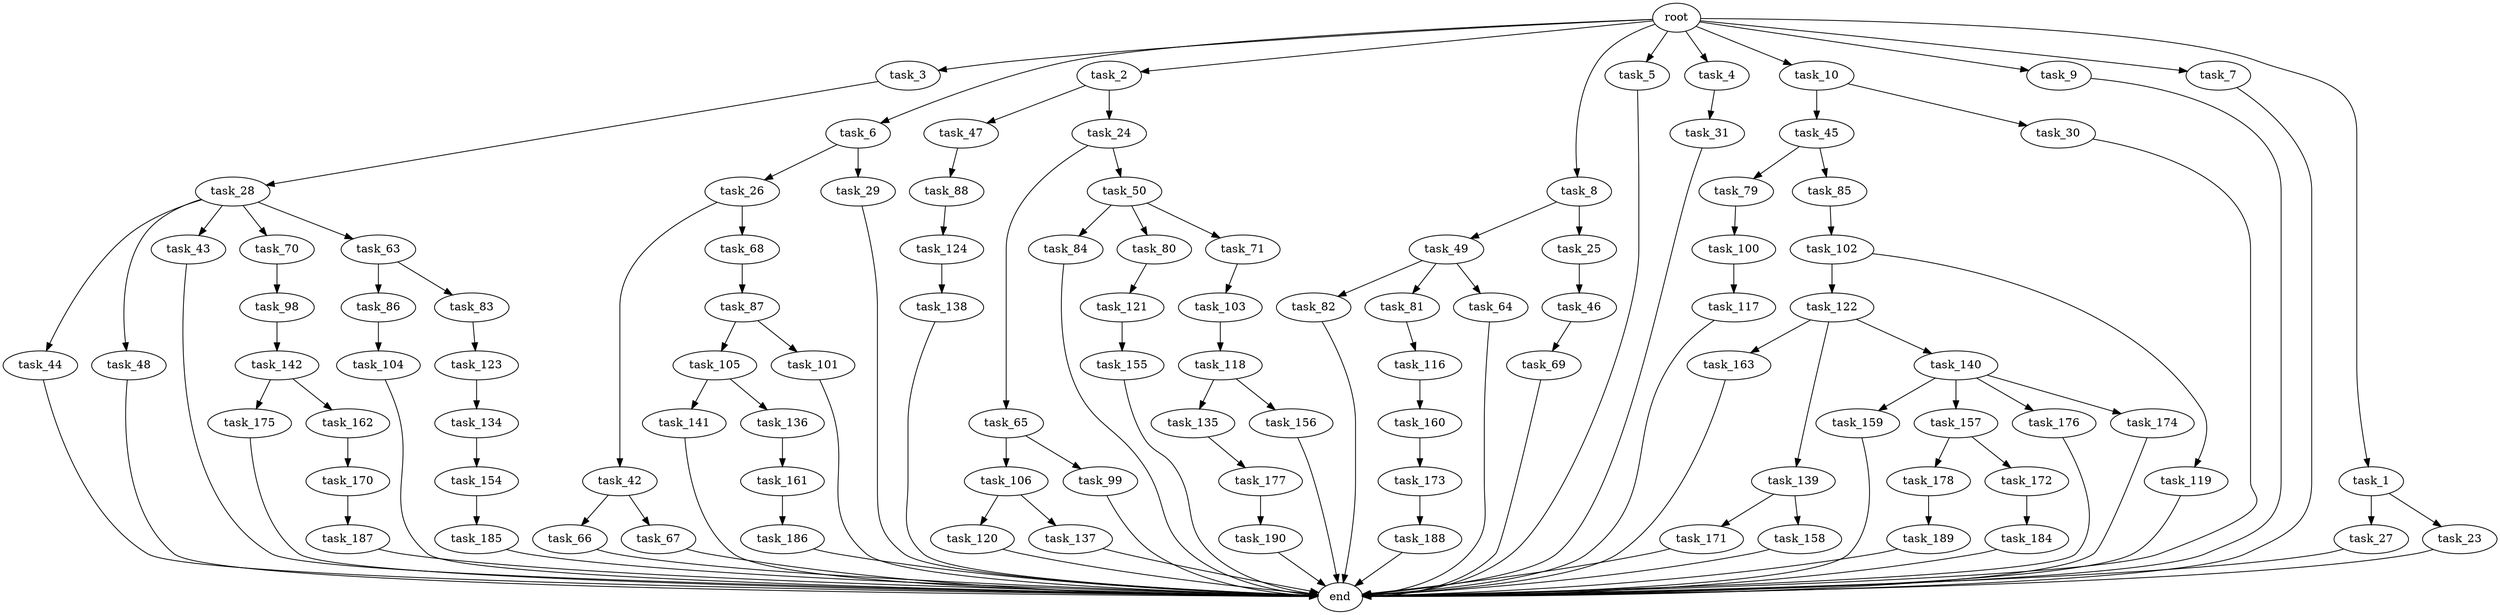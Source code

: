 digraph G {
  task_173 [size="30923764531.200001"];
  task_65 [size="85899345920.000000"];
  task_45 [size="13743895347.200001"];
  task_100 [size="3435973836.800000"];
  task_47 [size="85899345920.000000"];
  task_3 [size="102.400000"];
  task_6 [size="102.400000"];
  task_171 [size="30923764531.200001"];
  task_141 [size="13743895347.200001"];
  task_2 [size="102.400000"];
  task_8 [size="102.400000"];
  task_44 [size="85899345920.000000"];
  task_163 [size="85899345920.000000"];
  task_69 [size="30923764531.200001"];
  task_84 [size="13743895347.200001"];
  task_49 [size="30923764531.200001"];
  task_184 [size="69578470195.199997"];
  task_187 [size="54975581388.800003"];
  task_86 [size="3435973836.800000"];
  task_117 [size="30923764531.200001"];
  task_177 [size="42090679500.800003"];
  task_118 [size="69578470195.199997"];
  task_189 [size="85899345920.000000"];
  task_138 [size="42090679500.800003"];
  task_106 [size="69578470195.199997"];
  task_160 [size="69578470195.199997"];
  task_105 [size="21474836480.000000"];
  task_135 [size="13743895347.200001"];
  task_5 [size="102.400000"];
  task_48 [size="85899345920.000000"];
  task_4 [size="102.400000"];
  task_139 [size="85899345920.000000"];
  task_79 [size="21474836480.000000"];
  task_99 [size="69578470195.199997"];
  task_120 [size="3435973836.800000"];
  task_43 [size="85899345920.000000"];
  task_82 [size="3435973836.800000"];
  task_50 [size="85899345920.000000"];
  task_10 [size="102.400000"];
  task_161 [size="7730941132.800000"];
  task_83 [size="3435973836.800000"];
  task_103 [size="7730941132.800000"];
  task_98 [size="85899345920.000000"];
  task_134 [size="7730941132.800000"];
  task_9 [size="102.400000"];
  task_46 [size="7730941132.800000"];
  task_175 [size="7730941132.800000"];
  task_121 [size="42090679500.800003"];
  task_186 [size="69578470195.199997"];
  task_27 [size="21474836480.000000"];
  end [size="0.000000"];
  task_80 [size="13743895347.200001"];
  task_66 [size="42090679500.800003"];
  task_142 [size="54975581388.800003"];
  root [size="0.000000"];
  task_136 [size="13743895347.200001"];
  task_25 [size="30923764531.200001"];
  task_30 [size="13743895347.200001"];
  task_188 [size="13743895347.200001"];
  task_81 [size="3435973836.800000"];
  task_88 [size="85899345920.000000"];
  task_26 [size="21474836480.000000"];
  task_42 [size="13743895347.200001"];
  task_154 [size="54975581388.800003"];
  task_140 [size="85899345920.000000"];
  task_87 [size="69578470195.199997"];
  task_70 [size="85899345920.000000"];
  task_29 [size="21474836480.000000"];
  task_31 [size="13743895347.200001"];
  task_85 [size="21474836480.000000"];
  task_122 [size="85899345920.000000"];
  task_119 [size="85899345920.000000"];
  task_63 [size="85899345920.000000"];
  task_24 [size="85899345920.000000"];
  task_162 [size="7730941132.800000"];
  task_101 [size="21474836480.000000"];
  task_23 [size="21474836480.000000"];
  task_28 [size="54975581388.800003"];
  task_67 [size="42090679500.800003"];
  task_71 [size="13743895347.200001"];
  task_178 [size="69578470195.199997"];
  task_159 [size="54975581388.800003"];
  task_102 [size="21474836480.000000"];
  task_155 [size="69578470195.199997"];
  task_124 [size="42090679500.800003"];
  task_137 [size="3435973836.800000"];
  task_7 [size="102.400000"];
  task_157 [size="54975581388.800003"];
  task_190 [size="42090679500.800003"];
  task_156 [size="13743895347.200001"];
  task_116 [size="69578470195.199997"];
  task_185 [size="54975581388.800003"];
  task_68 [size="13743895347.200001"];
  task_104 [size="13743895347.200001"];
  task_172 [size="69578470195.199997"];
  task_176 [size="54975581388.800003"];
  task_174 [size="54975581388.800003"];
  task_123 [size="7730941132.800000"];
  task_1 [size="102.400000"];
  task_64 [size="3435973836.800000"];
  task_170 [size="42090679500.800003"];
  task_158 [size="30923764531.200001"];

  task_173 -> task_188 [size="134217728.000000"];
  task_65 -> task_99 [size="679477248.000000"];
  task_65 -> task_106 [size="679477248.000000"];
  task_45 -> task_79 [size="209715200.000000"];
  task_45 -> task_85 [size="209715200.000000"];
  task_100 -> task_117 [size="301989888.000000"];
  task_47 -> task_88 [size="838860800.000000"];
  task_3 -> task_28 [size="536870912.000000"];
  task_6 -> task_26 [size="209715200.000000"];
  task_6 -> task_29 [size="209715200.000000"];
  task_171 -> end [size="1.000000"];
  task_141 -> end [size="1.000000"];
  task_2 -> task_47 [size="838860800.000000"];
  task_2 -> task_24 [size="838860800.000000"];
  task_8 -> task_49 [size="301989888.000000"];
  task_8 -> task_25 [size="301989888.000000"];
  task_44 -> end [size="1.000000"];
  task_163 -> end [size="1.000000"];
  task_69 -> end [size="1.000000"];
  task_84 -> end [size="1.000000"];
  task_49 -> task_64 [size="33554432.000000"];
  task_49 -> task_82 [size="33554432.000000"];
  task_49 -> task_81 [size="33554432.000000"];
  task_184 -> end [size="1.000000"];
  task_187 -> end [size="1.000000"];
  task_86 -> task_104 [size="134217728.000000"];
  task_117 -> end [size="1.000000"];
  task_177 -> task_190 [size="411041792.000000"];
  task_118 -> task_135 [size="134217728.000000"];
  task_118 -> task_156 [size="134217728.000000"];
  task_189 -> end [size="1.000000"];
  task_138 -> end [size="1.000000"];
  task_106 -> task_120 [size="33554432.000000"];
  task_106 -> task_137 [size="33554432.000000"];
  task_160 -> task_173 [size="301989888.000000"];
  task_105 -> task_141 [size="134217728.000000"];
  task_105 -> task_136 [size="134217728.000000"];
  task_135 -> task_177 [size="411041792.000000"];
  task_5 -> end [size="1.000000"];
  task_48 -> end [size="1.000000"];
  task_4 -> task_31 [size="134217728.000000"];
  task_139 -> task_158 [size="301989888.000000"];
  task_139 -> task_171 [size="301989888.000000"];
  task_79 -> task_100 [size="33554432.000000"];
  task_99 -> end [size="1.000000"];
  task_120 -> end [size="1.000000"];
  task_43 -> end [size="1.000000"];
  task_82 -> end [size="1.000000"];
  task_50 -> task_80 [size="134217728.000000"];
  task_50 -> task_71 [size="134217728.000000"];
  task_50 -> task_84 [size="134217728.000000"];
  task_10 -> task_30 [size="134217728.000000"];
  task_10 -> task_45 [size="134217728.000000"];
  task_161 -> task_186 [size="679477248.000000"];
  task_83 -> task_123 [size="75497472.000000"];
  task_103 -> task_118 [size="679477248.000000"];
  task_98 -> task_142 [size="536870912.000000"];
  task_134 -> task_154 [size="536870912.000000"];
  task_9 -> end [size="1.000000"];
  task_46 -> task_69 [size="301989888.000000"];
  task_175 -> end [size="1.000000"];
  task_121 -> task_155 [size="679477248.000000"];
  task_186 -> end [size="1.000000"];
  task_27 -> end [size="1.000000"];
  task_80 -> task_121 [size="411041792.000000"];
  task_66 -> end [size="1.000000"];
  task_142 -> task_162 [size="75497472.000000"];
  task_142 -> task_175 [size="75497472.000000"];
  root -> task_8 [size="1.000000"];
  root -> task_9 [size="1.000000"];
  root -> task_3 [size="1.000000"];
  root -> task_7 [size="1.000000"];
  root -> task_6 [size="1.000000"];
  root -> task_1 [size="1.000000"];
  root -> task_10 [size="1.000000"];
  root -> task_5 [size="1.000000"];
  root -> task_2 [size="1.000000"];
  root -> task_4 [size="1.000000"];
  task_136 -> task_161 [size="75497472.000000"];
  task_25 -> task_46 [size="75497472.000000"];
  task_30 -> end [size="1.000000"];
  task_188 -> end [size="1.000000"];
  task_81 -> task_116 [size="679477248.000000"];
  task_88 -> task_124 [size="411041792.000000"];
  task_26 -> task_42 [size="134217728.000000"];
  task_26 -> task_68 [size="134217728.000000"];
  task_42 -> task_66 [size="411041792.000000"];
  task_42 -> task_67 [size="411041792.000000"];
  task_154 -> task_185 [size="536870912.000000"];
  task_140 -> task_157 [size="536870912.000000"];
  task_140 -> task_159 [size="536870912.000000"];
  task_140 -> task_174 [size="536870912.000000"];
  task_140 -> task_176 [size="536870912.000000"];
  task_87 -> task_101 [size="209715200.000000"];
  task_87 -> task_105 [size="209715200.000000"];
  task_70 -> task_98 [size="838860800.000000"];
  task_29 -> end [size="1.000000"];
  task_31 -> end [size="1.000000"];
  task_85 -> task_102 [size="209715200.000000"];
  task_122 -> task_139 [size="838860800.000000"];
  task_122 -> task_163 [size="838860800.000000"];
  task_122 -> task_140 [size="838860800.000000"];
  task_119 -> end [size="1.000000"];
  task_63 -> task_83 [size="33554432.000000"];
  task_63 -> task_86 [size="33554432.000000"];
  task_24 -> task_50 [size="838860800.000000"];
  task_24 -> task_65 [size="838860800.000000"];
  task_162 -> task_170 [size="411041792.000000"];
  task_101 -> end [size="1.000000"];
  task_23 -> end [size="1.000000"];
  task_28 -> task_44 [size="838860800.000000"];
  task_28 -> task_43 [size="838860800.000000"];
  task_28 -> task_70 [size="838860800.000000"];
  task_28 -> task_48 [size="838860800.000000"];
  task_28 -> task_63 [size="838860800.000000"];
  task_67 -> end [size="1.000000"];
  task_71 -> task_103 [size="75497472.000000"];
  task_178 -> task_189 [size="838860800.000000"];
  task_159 -> end [size="1.000000"];
  task_102 -> task_119 [size="838860800.000000"];
  task_102 -> task_122 [size="838860800.000000"];
  task_155 -> end [size="1.000000"];
  task_124 -> task_138 [size="411041792.000000"];
  task_137 -> end [size="1.000000"];
  task_7 -> end [size="1.000000"];
  task_157 -> task_172 [size="679477248.000000"];
  task_157 -> task_178 [size="679477248.000000"];
  task_190 -> end [size="1.000000"];
  task_156 -> end [size="1.000000"];
  task_116 -> task_160 [size="679477248.000000"];
  task_185 -> end [size="1.000000"];
  task_68 -> task_87 [size="679477248.000000"];
  task_104 -> end [size="1.000000"];
  task_172 -> task_184 [size="679477248.000000"];
  task_176 -> end [size="1.000000"];
  task_174 -> end [size="1.000000"];
  task_123 -> task_134 [size="75497472.000000"];
  task_1 -> task_27 [size="209715200.000000"];
  task_1 -> task_23 [size="209715200.000000"];
  task_64 -> end [size="1.000000"];
  task_170 -> task_187 [size="536870912.000000"];
  task_158 -> end [size="1.000000"];
}
